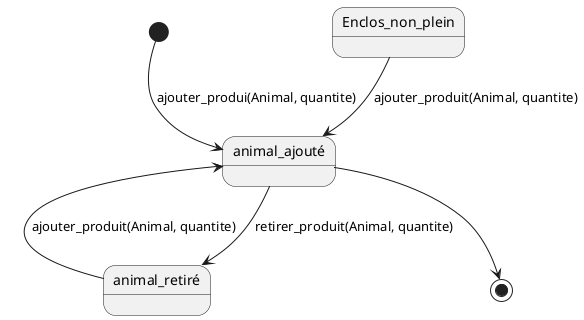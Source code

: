 @startuml
[*] --> animal_ajouté : ajouter_produi(Animal, quantite)
animal_ajouté --> [*]
animal_ajouté --> animal_retiré : retirer_produit(Animal, quantite)
animal_ajouté <-- animal_retiré : ajouter_produit(Animal, quantite)
Enclos_non_plein --> animal_ajouté : ajouter_produit(Animal, quantite)
@enduml